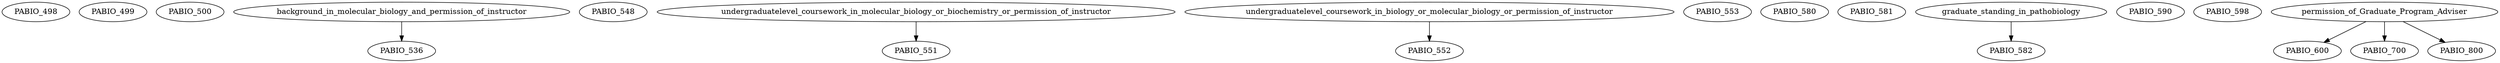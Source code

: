 digraph G {
    PABIO_498;
    PABIO_499;
    PABIO_500;
    edge [color=black];
    background_in_molecular_biology_and_permission_of_instructor -> PABIO_536;
    PABIO_548;
    edge [color=black];
    undergraduatelevel_coursework_in_molecular_biology_or_biochemistry_or_permission_of_instructor -> PABIO_551;
    edge [color=black];
    undergraduatelevel_coursework_in_biology_or_molecular_biology_or_permission_of_instructor -> PABIO_552;
    PABIO_553;
    PABIO_580;
    PABIO_581;
    edge [color=black];
    graduate_standing_in_pathobiology -> PABIO_582;
    PABIO_590;
    PABIO_598;
    edge [color=black];
    permission_of_Graduate_Program_Adviser -> PABIO_600;
    edge [color=black];
    permission_of_Graduate_Program_Adviser -> PABIO_700;
    edge [color=black];
    permission_of_Graduate_Program_Adviser -> PABIO_800;
}
